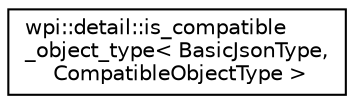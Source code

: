 digraph "Graphical Class Hierarchy"
{
  edge [fontname="Helvetica",fontsize="10",labelfontname="Helvetica",labelfontsize="10"];
  node [fontname="Helvetica",fontsize="10",shape=record];
  rankdir="LR";
  Node1 [label="wpi::detail::is_compatible\l_object_type\< BasicJsonType,\l CompatibleObjectType \>",height=0.2,width=0.4,color="black", fillcolor="white", style="filled",URL="$structwpi_1_1detail_1_1is__compatible__object__type.html"];
}

